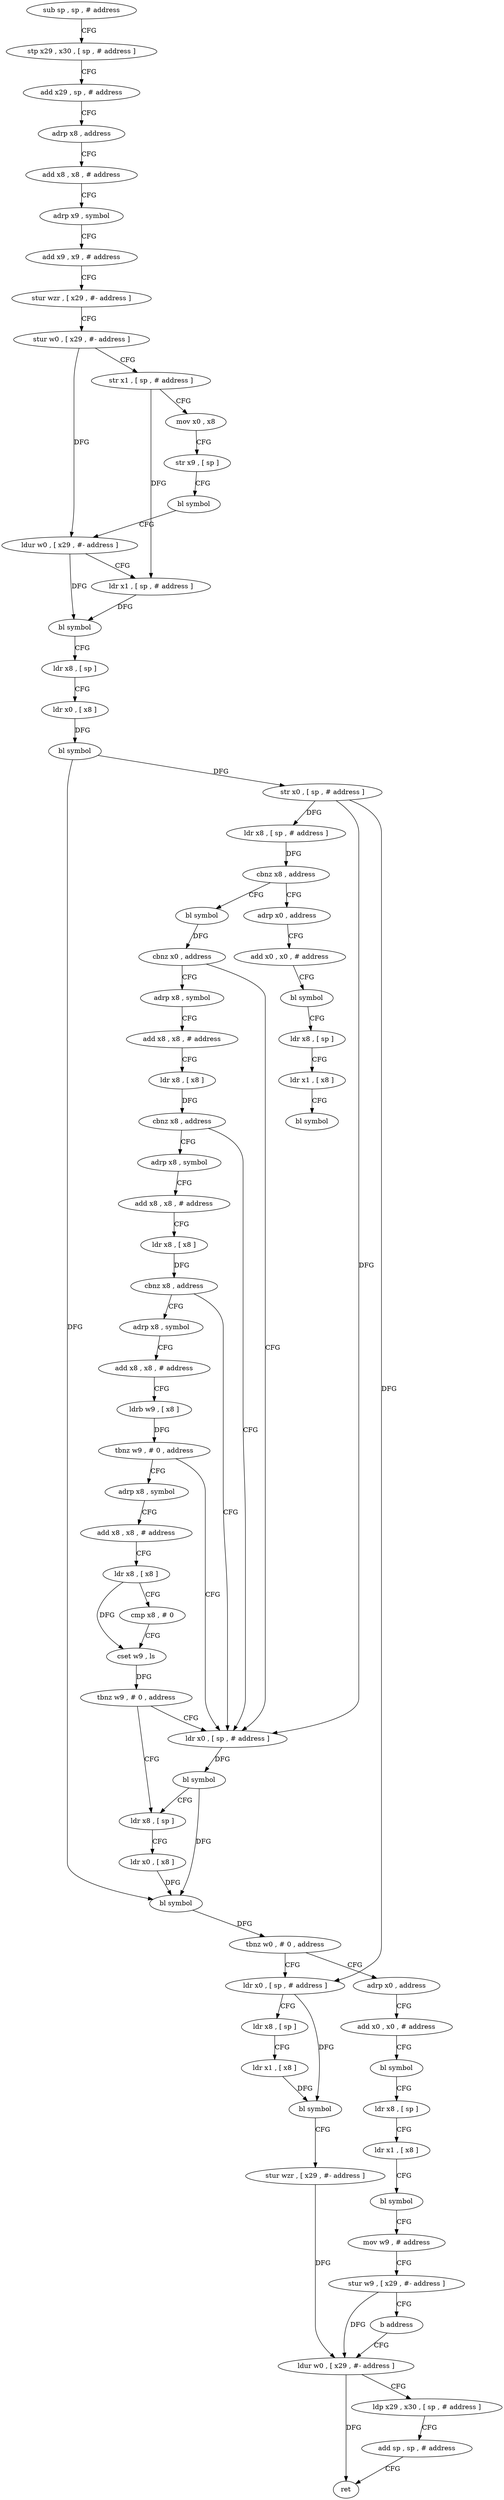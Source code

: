 digraph "func" {
"4218640" [label = "sub sp , sp , # address" ]
"4218644" [label = "stp x29 , x30 , [ sp , # address ]" ]
"4218648" [label = "add x29 , sp , # address" ]
"4218652" [label = "adrp x8 , address" ]
"4218656" [label = "add x8 , x8 , # address" ]
"4218660" [label = "adrp x9 , symbol" ]
"4218664" [label = "add x9 , x9 , # address" ]
"4218668" [label = "stur wzr , [ x29 , #- address ]" ]
"4218672" [label = "stur w0 , [ x29 , #- address ]" ]
"4218676" [label = "str x1 , [ sp , # address ]" ]
"4218680" [label = "mov x0 , x8" ]
"4218684" [label = "str x9 , [ sp ]" ]
"4218688" [label = "bl symbol" ]
"4218692" [label = "ldur w0 , [ x29 , #- address ]" ]
"4218696" [label = "ldr x1 , [ sp , # address ]" ]
"4218700" [label = "bl symbol" ]
"4218704" [label = "ldr x8 , [ sp ]" ]
"4218708" [label = "ldr x0 , [ x8 ]" ]
"4218712" [label = "bl symbol" ]
"4218716" [label = "str x0 , [ sp , # address ]" ]
"4218720" [label = "ldr x8 , [ sp , # address ]" ]
"4218724" [label = "cbnz x8 , address" ]
"4218752" [label = "bl symbol" ]
"4218728" [label = "adrp x0 , address" ]
"4218756" [label = "cbnz x0 , address" ]
"4218832" [label = "ldr x0 , [ sp , # address ]" ]
"4218760" [label = "adrp x8 , symbol" ]
"4218732" [label = "add x0 , x0 , # address" ]
"4218736" [label = "bl symbol" ]
"4218740" [label = "ldr x8 , [ sp ]" ]
"4218744" [label = "ldr x1 , [ x8 ]" ]
"4218748" [label = "bl symbol" ]
"4218836" [label = "bl symbol" ]
"4218840" [label = "ldr x8 , [ sp ]" ]
"4218764" [label = "add x8 , x8 , # address" ]
"4218768" [label = "ldr x8 , [ x8 ]" ]
"4218772" [label = "cbnz x8 , address" ]
"4218776" [label = "adrp x8 , symbol" ]
"4218892" [label = "ldr x0 , [ sp , # address ]" ]
"4218896" [label = "ldr x8 , [ sp ]" ]
"4218900" [label = "ldr x1 , [ x8 ]" ]
"4218904" [label = "bl symbol" ]
"4218908" [label = "stur wzr , [ x29 , #- address ]" ]
"4218912" [label = "ldur w0 , [ x29 , #- address ]" ]
"4218856" [label = "adrp x0 , address" ]
"4218860" [label = "add x0 , x0 , # address" ]
"4218864" [label = "bl symbol" ]
"4218868" [label = "ldr x8 , [ sp ]" ]
"4218872" [label = "ldr x1 , [ x8 ]" ]
"4218876" [label = "bl symbol" ]
"4218880" [label = "mov w9 , # address" ]
"4218884" [label = "stur w9 , [ x29 , #- address ]" ]
"4218888" [label = "b address" ]
"4218780" [label = "add x8 , x8 , # address" ]
"4218784" [label = "ldr x8 , [ x8 ]" ]
"4218788" [label = "cbnz x8 , address" ]
"4218792" [label = "adrp x8 , symbol" ]
"4218916" [label = "ldp x29 , x30 , [ sp , # address ]" ]
"4218920" [label = "add sp , sp , # address" ]
"4218924" [label = "ret" ]
"4218796" [label = "add x8 , x8 , # address" ]
"4218800" [label = "ldrb w9 , [ x8 ]" ]
"4218804" [label = "tbnz w9 , # 0 , address" ]
"4218808" [label = "adrp x8 , symbol" ]
"4218812" [label = "add x8 , x8 , # address" ]
"4218816" [label = "ldr x8 , [ x8 ]" ]
"4218820" [label = "cmp x8 , # 0" ]
"4218824" [label = "cset w9 , ls" ]
"4218828" [label = "tbnz w9 , # 0 , address" ]
"4218844" [label = "ldr x0 , [ x8 ]" ]
"4218848" [label = "bl symbol" ]
"4218852" [label = "tbnz w0 , # 0 , address" ]
"4218640" -> "4218644" [ label = "CFG" ]
"4218644" -> "4218648" [ label = "CFG" ]
"4218648" -> "4218652" [ label = "CFG" ]
"4218652" -> "4218656" [ label = "CFG" ]
"4218656" -> "4218660" [ label = "CFG" ]
"4218660" -> "4218664" [ label = "CFG" ]
"4218664" -> "4218668" [ label = "CFG" ]
"4218668" -> "4218672" [ label = "CFG" ]
"4218672" -> "4218676" [ label = "CFG" ]
"4218672" -> "4218692" [ label = "DFG" ]
"4218676" -> "4218680" [ label = "CFG" ]
"4218676" -> "4218696" [ label = "DFG" ]
"4218680" -> "4218684" [ label = "CFG" ]
"4218684" -> "4218688" [ label = "CFG" ]
"4218688" -> "4218692" [ label = "CFG" ]
"4218692" -> "4218696" [ label = "CFG" ]
"4218692" -> "4218700" [ label = "DFG" ]
"4218696" -> "4218700" [ label = "DFG" ]
"4218700" -> "4218704" [ label = "CFG" ]
"4218704" -> "4218708" [ label = "CFG" ]
"4218708" -> "4218712" [ label = "DFG" ]
"4218712" -> "4218716" [ label = "DFG" ]
"4218712" -> "4218848" [ label = "DFG" ]
"4218716" -> "4218720" [ label = "DFG" ]
"4218716" -> "4218832" [ label = "DFG" ]
"4218716" -> "4218892" [ label = "DFG" ]
"4218720" -> "4218724" [ label = "DFG" ]
"4218724" -> "4218752" [ label = "CFG" ]
"4218724" -> "4218728" [ label = "CFG" ]
"4218752" -> "4218756" [ label = "DFG" ]
"4218728" -> "4218732" [ label = "CFG" ]
"4218756" -> "4218832" [ label = "CFG" ]
"4218756" -> "4218760" [ label = "CFG" ]
"4218832" -> "4218836" [ label = "DFG" ]
"4218760" -> "4218764" [ label = "CFG" ]
"4218732" -> "4218736" [ label = "CFG" ]
"4218736" -> "4218740" [ label = "CFG" ]
"4218740" -> "4218744" [ label = "CFG" ]
"4218744" -> "4218748" [ label = "CFG" ]
"4218836" -> "4218840" [ label = "CFG" ]
"4218836" -> "4218848" [ label = "DFG" ]
"4218840" -> "4218844" [ label = "CFG" ]
"4218764" -> "4218768" [ label = "CFG" ]
"4218768" -> "4218772" [ label = "DFG" ]
"4218772" -> "4218832" [ label = "CFG" ]
"4218772" -> "4218776" [ label = "CFG" ]
"4218776" -> "4218780" [ label = "CFG" ]
"4218892" -> "4218896" [ label = "CFG" ]
"4218892" -> "4218904" [ label = "DFG" ]
"4218896" -> "4218900" [ label = "CFG" ]
"4218900" -> "4218904" [ label = "DFG" ]
"4218904" -> "4218908" [ label = "CFG" ]
"4218908" -> "4218912" [ label = "DFG" ]
"4218912" -> "4218916" [ label = "CFG" ]
"4218912" -> "4218924" [ label = "DFG" ]
"4218856" -> "4218860" [ label = "CFG" ]
"4218860" -> "4218864" [ label = "CFG" ]
"4218864" -> "4218868" [ label = "CFG" ]
"4218868" -> "4218872" [ label = "CFG" ]
"4218872" -> "4218876" [ label = "CFG" ]
"4218876" -> "4218880" [ label = "CFG" ]
"4218880" -> "4218884" [ label = "CFG" ]
"4218884" -> "4218888" [ label = "CFG" ]
"4218884" -> "4218912" [ label = "DFG" ]
"4218888" -> "4218912" [ label = "CFG" ]
"4218780" -> "4218784" [ label = "CFG" ]
"4218784" -> "4218788" [ label = "DFG" ]
"4218788" -> "4218832" [ label = "CFG" ]
"4218788" -> "4218792" [ label = "CFG" ]
"4218792" -> "4218796" [ label = "CFG" ]
"4218916" -> "4218920" [ label = "CFG" ]
"4218920" -> "4218924" [ label = "CFG" ]
"4218796" -> "4218800" [ label = "CFG" ]
"4218800" -> "4218804" [ label = "DFG" ]
"4218804" -> "4218832" [ label = "CFG" ]
"4218804" -> "4218808" [ label = "CFG" ]
"4218808" -> "4218812" [ label = "CFG" ]
"4218812" -> "4218816" [ label = "CFG" ]
"4218816" -> "4218820" [ label = "CFG" ]
"4218816" -> "4218824" [ label = "DFG" ]
"4218820" -> "4218824" [ label = "CFG" ]
"4218824" -> "4218828" [ label = "DFG" ]
"4218828" -> "4218840" [ label = "CFG" ]
"4218828" -> "4218832" [ label = "CFG" ]
"4218844" -> "4218848" [ label = "DFG" ]
"4218848" -> "4218852" [ label = "DFG" ]
"4218852" -> "4218892" [ label = "CFG" ]
"4218852" -> "4218856" [ label = "CFG" ]
}
